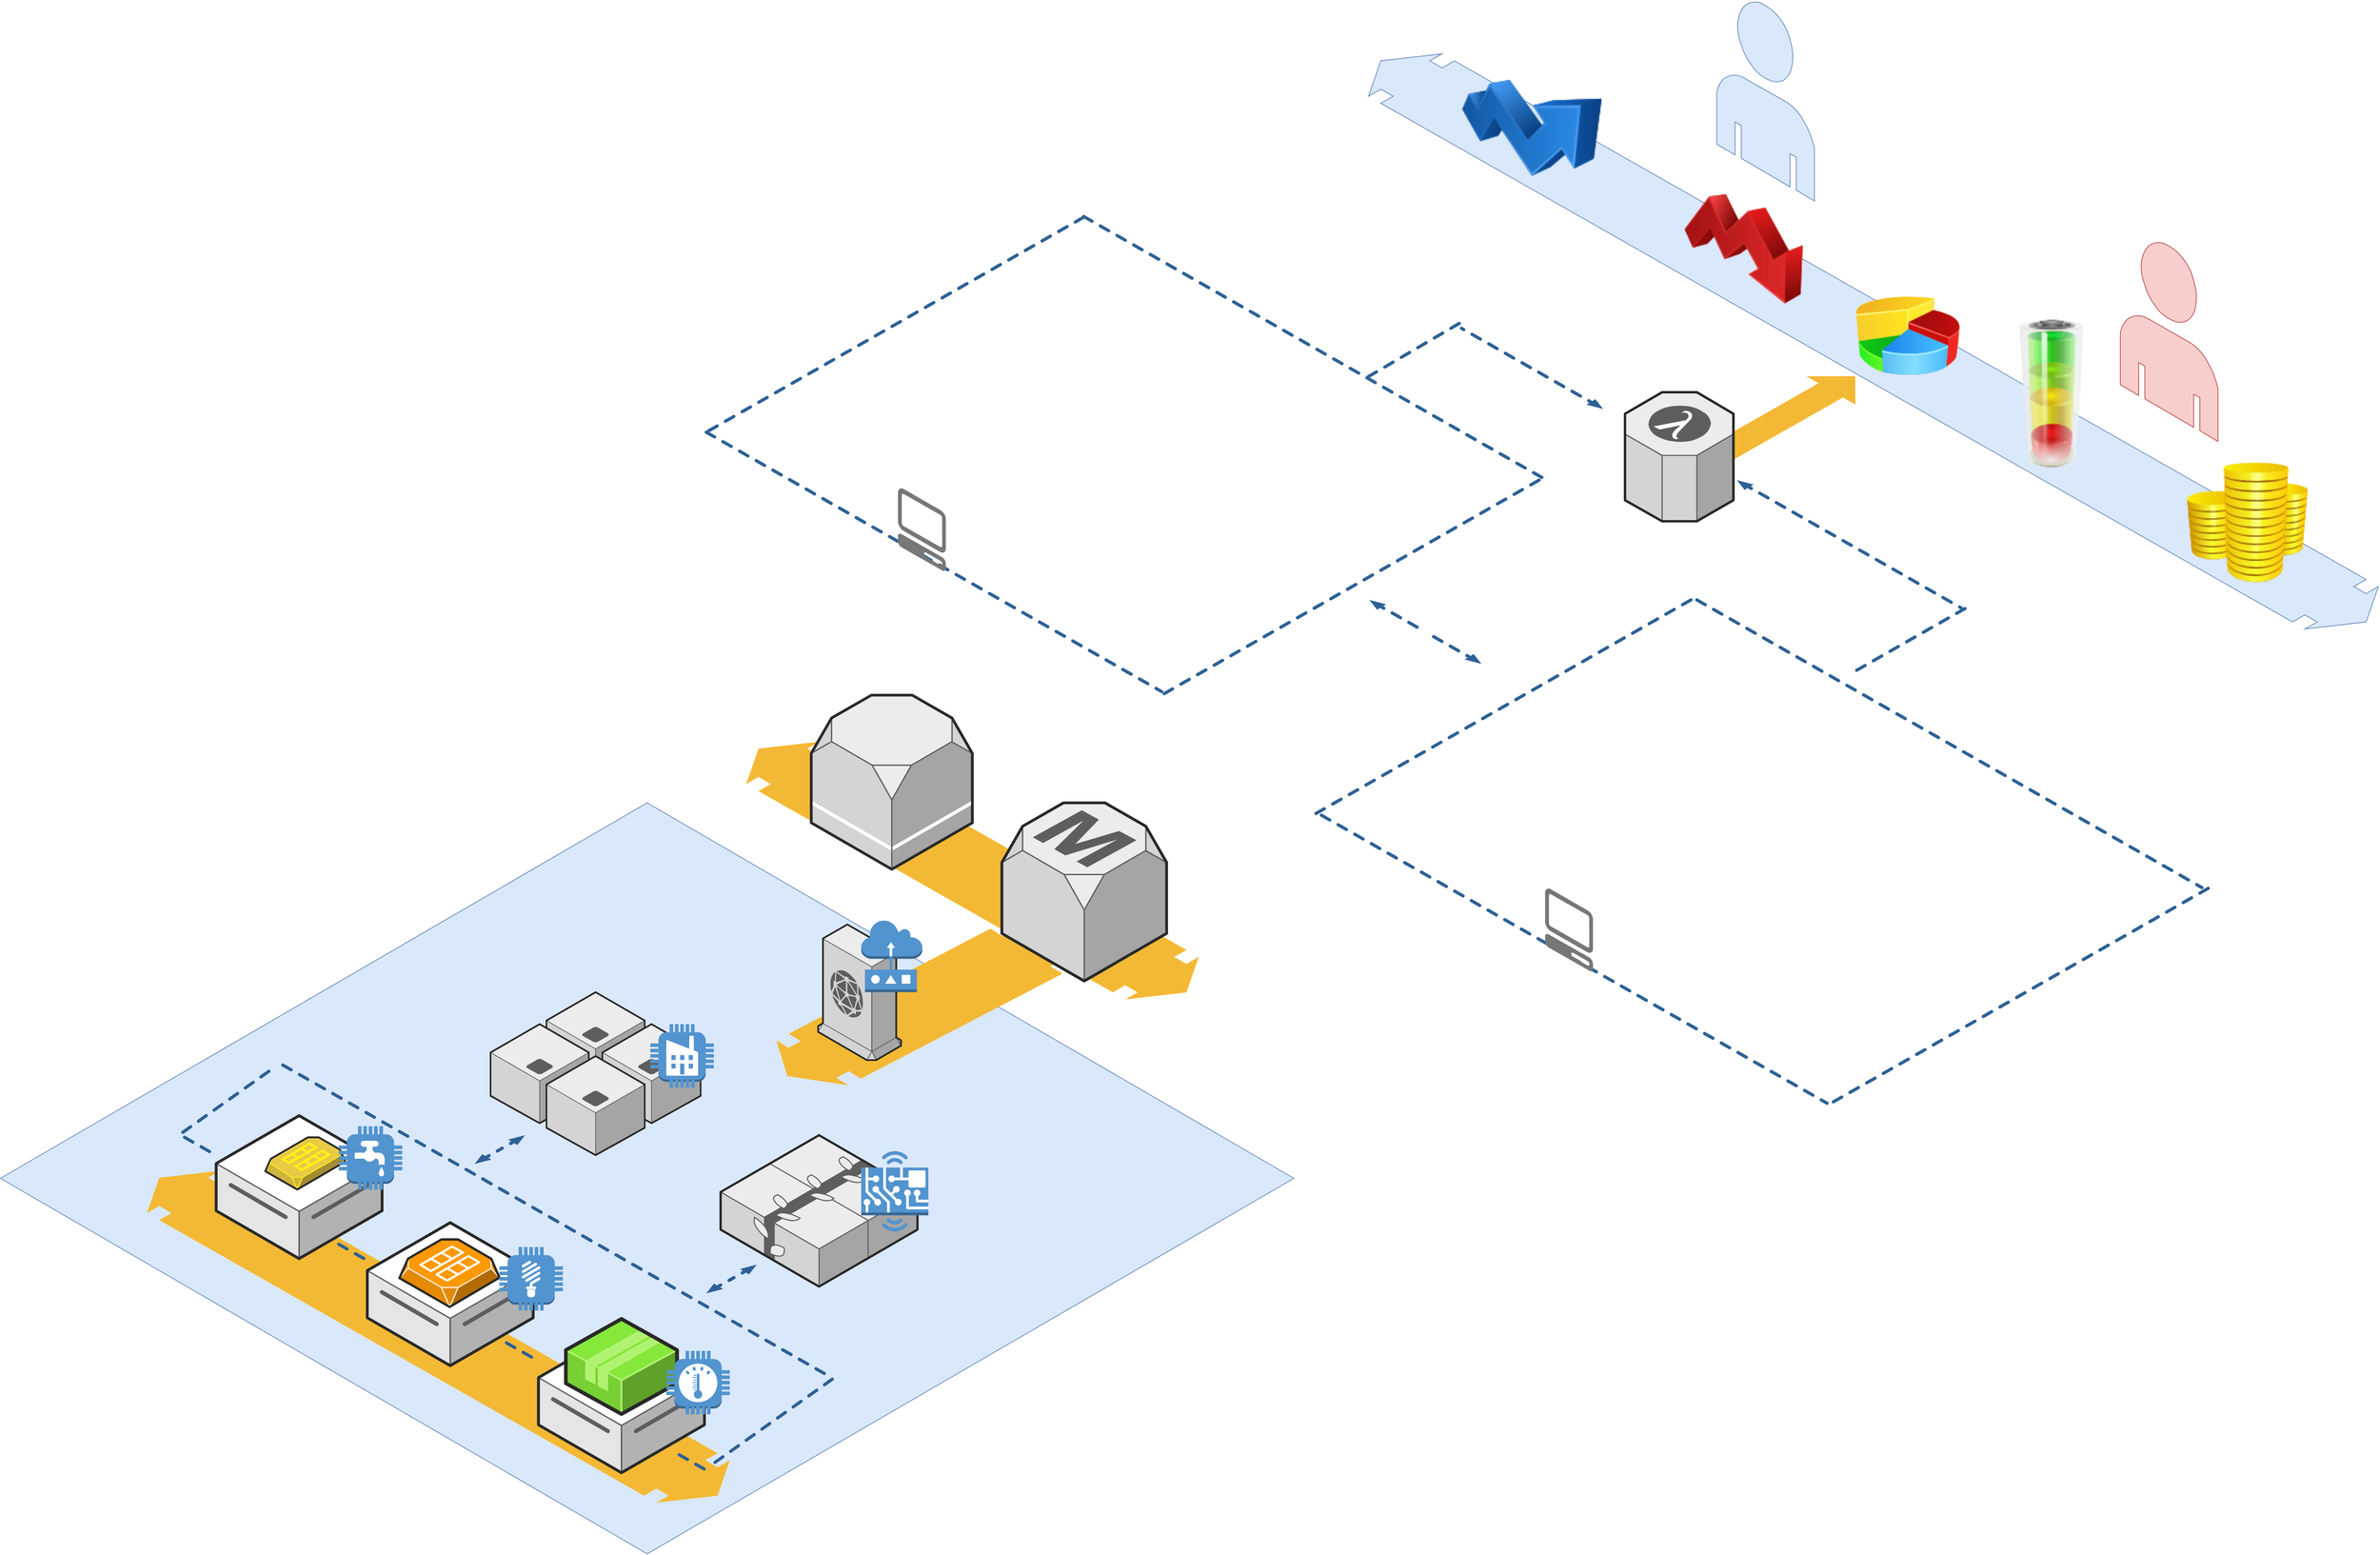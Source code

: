 <mxfile version="17.4.6" type="github">
  <diagram name="Page-1" id="aaaa8250-4180-3840-79b5-4cada1eebb92">
    <mxGraphModel dx="4886" dy="3048" grid="1" gridSize="10" guides="1" tooltips="1" connect="1" arrows="1" fold="1" page="1" pageScale="1" pageWidth="850" pageHeight="1100" background="none" math="0" shadow="0">
      <root>
        <mxCell id="0" />
        <mxCell id="1" parent="0" />
        <mxCell id="wbPkBzlgyK-gbSIn6uKV-24" value="" style="verticalLabelPosition=bottom;html=1;verticalAlign=top;strokeWidth=1;align=center;outlineConnect=0;dashed=0;outlineConnect=0;shape=mxgraph.aws3d.spot2;fillColor=#dae8fc;strokeColor=#6c8ebf;aspect=fixed;shadow=0;sketch=0;" vertex="1" parent="1">
          <mxGeometry x="-673.41" y="1114" width="1618.91" height="940" as="geometry" />
        </mxCell>
        <mxCell id="wbPkBzlgyK-gbSIn6uKV-121" value="" style="verticalLabelPosition=bottom;html=1;verticalAlign=top;strokeWidth=1;align=center;outlineConnect=0;dashed=0;outlineConnect=0;shape=mxgraph.aws3d.flatDoubleEdge2;strokeColor=none;fillColor=#F4B934;aspect=fixed;shadow=0;sketch=0;fontSize=38;" vertex="1" parent="1">
          <mxGeometry x="-490" y="1574.42" width="729.58" height="415.58" as="geometry" />
        </mxCell>
        <mxCell id="wbPkBzlgyK-gbSIn6uKV-47" value="" style="group" vertex="1" connectable="0" parent="1">
          <mxGeometry x="-60" y="1351" width="282.8" height="224" as="geometry" />
        </mxCell>
        <mxCell id="wbPkBzlgyK-gbSIn6uKV-43" value="" style="verticalLabelPosition=bottom;html=1;verticalAlign=top;strokeWidth=1;align=center;outlineConnect=0;dashed=0;outlineConnect=0;shape=mxgraph.aws3d.application_server;fillColor=#ECECEC;strokeColor=#5E5E5E;aspect=fixed;shadow=0;sketch=0;" vertex="1" parent="wbPkBzlgyK-gbSIn6uKV-47">
          <mxGeometry x="70" width="123" height="124" as="geometry" />
        </mxCell>
        <mxCell id="wbPkBzlgyK-gbSIn6uKV-44" value="" style="verticalLabelPosition=bottom;html=1;verticalAlign=top;strokeWidth=1;align=center;outlineConnect=0;dashed=0;outlineConnect=0;shape=mxgraph.aws3d.application_server;fillColor=#ECECEC;strokeColor=#5E5E5E;aspect=fixed;shadow=0;sketch=0;" vertex="1" parent="wbPkBzlgyK-gbSIn6uKV-47">
          <mxGeometry y="40" width="123" height="124" as="geometry" />
        </mxCell>
        <mxCell id="wbPkBzlgyK-gbSIn6uKV-45" value="" style="verticalLabelPosition=bottom;html=1;verticalAlign=top;strokeWidth=1;align=center;outlineConnect=0;dashed=0;outlineConnect=0;shape=mxgraph.aws3d.application_server;fillColor=#ECECEC;strokeColor=#5E5E5E;aspect=fixed;shadow=0;sketch=0;" vertex="1" parent="wbPkBzlgyK-gbSIn6uKV-47">
          <mxGeometry x="140" y="40" width="123" height="124" as="geometry" />
        </mxCell>
        <mxCell id="wbPkBzlgyK-gbSIn6uKV-46" value="" style="verticalLabelPosition=bottom;html=1;verticalAlign=top;strokeWidth=1;align=center;outlineConnect=0;dashed=0;outlineConnect=0;shape=mxgraph.aws3d.application_server;fillColor=#ECECEC;strokeColor=#5E5E5E;aspect=fixed;shadow=0;sketch=0;" vertex="1" parent="wbPkBzlgyK-gbSIn6uKV-47">
          <mxGeometry x="70" y="80" width="123" height="124" as="geometry" />
        </mxCell>
        <mxCell id="wbPkBzlgyK-gbSIn6uKV-63" value="" style="outlineConnect=0;dashed=0;verticalLabelPosition=bottom;verticalAlign=top;align=center;html=1;shape=mxgraph.aws3.factory;fillColor=#5294CF;gradientColor=none;shadow=0;sketch=0;" vertex="1" parent="wbPkBzlgyK-gbSIn6uKV-47">
          <mxGeometry x="200" y="40" width="79.5" height="79.5" as="geometry" />
        </mxCell>
        <mxCell id="wbPkBzlgyK-gbSIn6uKV-55" value="" style="verticalLabelPosition=bottom;html=1;verticalAlign=top;strokeWidth=1;align=center;outlineConnect=0;dashed=0;outlineConnect=0;shape=mxgraph.aws3d.dataServer;strokeColor=#5E5E5E;aspect=fixed;shadow=0;sketch=0;" vertex="1" parent="1">
          <mxGeometry x="-403.45" y="1505.5" width="207.71" height="179" as="geometry" />
        </mxCell>
        <mxCell id="wbPkBzlgyK-gbSIn6uKV-57" value="" style="verticalLabelPosition=bottom;html=1;verticalAlign=top;strokeWidth=1;align=center;outlineConnect=0;dashed=0;outlineConnect=0;shape=mxgraph.aws3d.ami;aspect=fixed;fillColor=#E8CA45;strokeColor=#FFF215;shadow=0;sketch=0;" vertex="1" parent="1">
          <mxGeometry x="-342" y="1532.65" width="100.21" height="65.35" as="geometry" />
        </mxCell>
        <mxCell id="wbPkBzlgyK-gbSIn6uKV-61" value="" style="group" vertex="1" connectable="0" parent="1">
          <mxGeometry x="-214.32" y="1639.5" width="244.88" height="179" as="geometry" />
        </mxCell>
        <mxCell id="wbPkBzlgyK-gbSIn6uKV-58" value="" style="verticalLabelPosition=bottom;html=1;verticalAlign=top;strokeWidth=1;align=center;outlineConnect=0;dashed=0;outlineConnect=0;shape=mxgraph.aws3d.dataServer;strokeColor=#5E5E5E;aspect=fixed;shadow=0;sketch=0;" vertex="1" parent="wbPkBzlgyK-gbSIn6uKV-61">
          <mxGeometry width="207.71" height="179" as="geometry" />
        </mxCell>
        <mxCell id="wbPkBzlgyK-gbSIn6uKV-60" value="" style="verticalLabelPosition=bottom;html=1;verticalAlign=top;strokeWidth=1;align=center;outlineConnect=0;dashed=0;outlineConnect=0;shape=mxgraph.aws3d.ami2;aspect=fixed;fillColor=#FF9900;strokeColor=#ffffff;shadow=0;sketch=0;" vertex="1" parent="wbPkBzlgyK-gbSIn6uKV-61">
          <mxGeometry x="40.32" y="21" width="125.06" height="84.5" as="geometry" />
        </mxCell>
        <mxCell id="wbPkBzlgyK-gbSIn6uKV-41" value="" style="outlineConnect=0;dashed=0;verticalLabelPosition=bottom;verticalAlign=top;align=center;html=1;shape=mxgraph.aws3.lightbulb;fillColor=#5294CF;gradientColor=none;shadow=0;sketch=0;" vertex="1" parent="wbPkBzlgyK-gbSIn6uKV-61">
          <mxGeometry x="165.38" y="30.5" width="79.5" height="79.5" as="geometry" />
        </mxCell>
        <mxCell id="wbPkBzlgyK-gbSIn6uKV-40" value="" style="outlineConnect=0;dashed=0;verticalLabelPosition=bottom;verticalAlign=top;align=center;html=1;shape=mxgraph.aws3.utility;fillColor=#5294CF;gradientColor=none;shadow=0;sketch=0;" vertex="1" parent="1">
          <mxGeometry x="-250" y="1518.75" width="79.5" height="79.5" as="geometry" />
        </mxCell>
        <mxCell id="wbPkBzlgyK-gbSIn6uKV-62" value="" style="group" vertex="1" connectable="0" parent="1">
          <mxGeometry y="1760" width="374.14" height="273.56" as="geometry" />
        </mxCell>
        <mxCell id="wbPkBzlgyK-gbSIn6uKV-54" value="" style="verticalLabelPosition=bottom;html=1;verticalAlign=top;strokeWidth=1;align=center;outlineConnect=0;dashed=0;outlineConnect=0;shape=mxgraph.aws3d.dataServer;strokeColor=#5E5E5E;aspect=fixed;shadow=0;sketch=0;" vertex="1" parent="wbPkBzlgyK-gbSIn6uKV-62">
          <mxGeometry y="13.5" width="207.71" height="179" as="geometry" />
        </mxCell>
        <mxCell id="wbPkBzlgyK-gbSIn6uKV-29" value="" style="verticalLabelPosition=bottom;html=1;verticalAlign=top;strokeWidth=1;align=center;outlineConnect=0;dashed=0;outlineConnect=0;shape=mxgraph.aws3d.application2;fillColor=#86E83A;strokeColor=#B0F373;aspect=fixed;shadow=0;sketch=0;" vertex="1" parent="wbPkBzlgyK-gbSIn6uKV-62">
          <mxGeometry x="34.26" width="139.2" height="119" as="geometry" />
        </mxCell>
        <mxCell id="wbPkBzlgyK-gbSIn6uKV-42" value="" style="outlineConnect=0;dashed=0;verticalLabelPosition=bottom;verticalAlign=top;align=center;html=1;shape=mxgraph.aws3.thermostat;fillColor=#5294CF;gradientColor=none;shadow=0;sketch=0;" vertex="1" parent="wbPkBzlgyK-gbSIn6uKV-62">
          <mxGeometry x="160" y="40" width="79.5" height="79.5" as="geometry" />
        </mxCell>
        <mxCell id="wbPkBzlgyK-gbSIn6uKV-125" value="" style="verticalLabelPosition=bottom;html=1;verticalAlign=top;strokeWidth=1;align=center;outlineConnect=0;dashed=0;outlineConnect=0;shape=mxgraph.aws3d.dashedArrowlessEdge2;strokeColor=#2D6195;aspect=fixed;shadow=0;sketch=0;fontSize=38;" vertex="1" parent="wbPkBzlgyK-gbSIn6uKV-62">
          <mxGeometry x="176.11" y="170" width="31.6" height="18" as="geometry" />
        </mxCell>
        <mxCell id="wbPkBzlgyK-gbSIn6uKV-127" value="" style="verticalLabelPosition=bottom;html=1;verticalAlign=top;strokeWidth=1;align=center;outlineConnect=0;dashed=0;outlineConnect=0;shape=mxgraph.aws3d.dashedArrowlessEdge2;strokeColor=#2D6195;aspect=fixed;shadow=0;sketch=0;fontSize=38;rotation=-65;" vertex="1" parent="wbPkBzlgyK-gbSIn6uKV-62">
          <mxGeometry x="216.14" y="81.94" width="158" height="90" as="geometry" />
        </mxCell>
        <mxCell id="wbPkBzlgyK-gbSIn6uKV-76" value="" style="group" vertex="1" connectable="0" parent="1">
          <mxGeometry x="228" y="1530" width="260" height="207.5" as="geometry" />
        </mxCell>
        <mxCell id="1a8abee3a6cfdf20-19" value="" style="verticalLabelPosition=bottom;html=1;verticalAlign=top;strokeWidth=1;dashed=0;shape=mxgraph.aws3d.elasticBeanstalk;fillColor=#ECECEC;strokeColor=#5E5E5E;aspect=fixed;rounded=1;shadow=0;comic=0;fontSize=12" parent="wbPkBzlgyK-gbSIn6uKV-76" vertex="1">
          <mxGeometry width="246.35" height="189.5" as="geometry" />
        </mxCell>
        <mxCell id="wbPkBzlgyK-gbSIn6uKV-72" value="" style="outlineConnect=0;dashed=0;verticalLabelPosition=bottom;verticalAlign=top;align=center;html=1;shape=mxgraph.aws3.hardware_board;fillColor=#5294CF;gradientColor=none;shadow=0;sketch=0;" vertex="1" parent="wbPkBzlgyK-gbSIn6uKV-76">
          <mxGeometry x="176" y="20" width="84" height="100.5" as="geometry" />
        </mxCell>
        <mxCell id="wbPkBzlgyK-gbSIn6uKV-103" value="" style="group" vertex="1" connectable="0" parent="1">
          <mxGeometry x="210" y="380" width="1508.23" height="740" as="geometry" />
        </mxCell>
        <mxCell id="wbPkBzlgyK-gbSIn6uKV-86" value="" style="verticalLabelPosition=bottom;html=1;verticalAlign=top;strokeWidth=1;align=center;outlineConnect=0;outlineConnect=0;shape=mxgraph.aws3d.dashedArrowlessEdge2;strokeColor=#2D6195;aspect=fixed;shadow=0;sketch=0;" vertex="1" parent="wbPkBzlgyK-gbSIn6uKV-103">
          <mxGeometry y="270" width="570" height="324.68" as="geometry" />
        </mxCell>
        <mxCell id="wbPkBzlgyK-gbSIn6uKV-88" value="" style="verticalLabelPosition=bottom;html=1;verticalAlign=top;strokeWidth=1;align=center;outlineConnect=0;dashed=0;outlineConnect=0;shape=mxgraph.aws3d.dashedArrowlessEdge2;strokeColor=#2D6195;aspect=fixed;shadow=0;sketch=0;" vertex="1" parent="wbPkBzlgyK-gbSIn6uKV-103">
          <mxGeometry x="472.44" width="579.34" height="330" as="geometry" />
        </mxCell>
        <mxCell id="wbPkBzlgyK-gbSIn6uKV-94" value="" style="verticalLabelPosition=bottom;html=1;verticalAlign=top;strokeWidth=1;align=center;outlineConnect=0;dashed=0;outlineConnect=0;shape=mxgraph.aws3d.dashedArrowlessEdge2;strokeColor=#2D6195;aspect=fixed;shadow=0;sketch=0;direction=south;" vertex="1" parent="wbPkBzlgyK-gbSIn6uKV-103">
          <mxGeometry y="0.89" width="472.44" height="269.11" as="geometry" />
        </mxCell>
        <mxCell id="wbPkBzlgyK-gbSIn6uKV-95" value="" style="verticalLabelPosition=bottom;html=1;verticalAlign=top;strokeWidth=1;align=center;outlineConnect=0;dashed=0;outlineConnect=0;shape=mxgraph.aws3d.dashedArrowlessEdge2;strokeColor=#2D6195;aspect=fixed;shadow=0;sketch=0;direction=south;" vertex="1" parent="wbPkBzlgyK-gbSIn6uKV-103">
          <mxGeometry x="570" y="330" width="472.44" height="269.11" as="geometry" />
        </mxCell>
        <mxCell id="wbPkBzlgyK-gbSIn6uKV-109" value="" style="verticalLabelPosition=bottom;html=1;verticalAlign=top;strokeWidth=1;align=center;outlineConnect=0;dashed=0;outlineConnect=0;shape=mxgraph.aws3d.client;aspect=fixed;strokeColor=none;fillColor=#777777;shadow=0;sketch=0;" vertex="1" parent="wbPkBzlgyK-gbSIn6uKV-103">
          <mxGeometry x="240" y="340" width="60" height="104" as="geometry" />
        </mxCell>
        <mxCell id="wbPkBzlgyK-gbSIn6uKV-203" value="" style="verticalLabelPosition=bottom;html=1;verticalAlign=top;strokeWidth=1;align=center;outlineConnect=0;dashed=0;outlineConnect=0;shape=mxgraph.aws3d.dashedArrowlessEdge2;strokeColor=#2D6195;aspect=fixed;shadow=0;sketch=0;fontSize=38;rotation=-60;" vertex="1" parent="wbPkBzlgyK-gbSIn6uKV-103">
          <mxGeometry x="828.13" y="131.49" width="120" height="68.35" as="geometry" />
        </mxCell>
        <mxCell id="wbPkBzlgyK-gbSIn6uKV-207" value="" style="verticalLabelPosition=bottom;html=1;verticalAlign=top;strokeWidth=1;align=center;outlineConnect=0;dashed=0;outlineConnect=0;shape=mxgraph.aws3d.flatEdge2;strokeColor=none;fillColor=#F4B934;aspect=fixed;shadow=0;sketch=0;fontSize=38;" vertex="1" parent="wbPkBzlgyK-gbSIn6uKV-103">
          <mxGeometry x="1210" y="200" width="228.23" height="130" as="geometry" />
        </mxCell>
        <mxCell id="wbPkBzlgyK-gbSIn6uKV-104" value="" style="group" vertex="1" connectable="0" parent="1">
          <mxGeometry x="970" y="860" width="1146.93" height="630.11" as="geometry" />
        </mxCell>
        <mxCell id="wbPkBzlgyK-gbSIn6uKV-87" value="" style="verticalLabelPosition=bottom;html=1;verticalAlign=top;strokeWidth=1;align=center;outlineConnect=0;dashed=0;outlineConnect=0;shape=mxgraph.aws3d.dashedArrowlessEdge2;strokeColor=#2D6195;aspect=fixed;shadow=0;sketch=0;" vertex="1" parent="wbPkBzlgyK-gbSIn6uKV-104">
          <mxGeometry x="10" y="269.5" width="632.88" height="360.5" as="geometry" />
        </mxCell>
        <mxCell id="wbPkBzlgyK-gbSIn6uKV-89" value="" style="verticalLabelPosition=bottom;html=1;verticalAlign=top;strokeWidth=1;align=center;outlineConnect=0;dashed=0;outlineConnect=0;shape=mxgraph.aws3d.dashedArrowlessEdge2;strokeColor=#2D6195;aspect=fixed;shadow=0;sketch=0;" vertex="1" parent="wbPkBzlgyK-gbSIn6uKV-104">
          <mxGeometry x="480" width="632" height="360" as="geometry" />
        </mxCell>
        <mxCell id="wbPkBzlgyK-gbSIn6uKV-97" value="" style="verticalLabelPosition=bottom;html=1;verticalAlign=top;strokeWidth=1;align=center;outlineConnect=0;dashed=0;outlineConnect=0;shape=mxgraph.aws3d.dashedArrowlessEdge2;strokeColor=#2D6195;aspect=fixed;shadow=0;sketch=0;direction=south;" vertex="1" parent="wbPkBzlgyK-gbSIn6uKV-104">
          <mxGeometry width="472.44" height="269.11" as="geometry" />
        </mxCell>
        <mxCell id="wbPkBzlgyK-gbSIn6uKV-98" value="" style="verticalLabelPosition=bottom;html=1;verticalAlign=top;strokeWidth=1;align=center;outlineConnect=0;dashed=0;outlineConnect=0;shape=mxgraph.aws3d.dashedArrowlessEdge2;strokeColor=#2D6195;aspect=fixed;shadow=0;sketch=0;direction=south;" vertex="1" parent="wbPkBzlgyK-gbSIn6uKV-104">
          <mxGeometry x="647.56" y="361" width="472.44" height="269.11" as="geometry" />
        </mxCell>
        <mxCell id="wbPkBzlgyK-gbSIn6uKV-117" value="" style="verticalLabelPosition=bottom;html=1;verticalAlign=top;strokeWidth=1;align=center;outlineConnect=0;dashed=0;outlineConnect=0;shape=mxgraph.aws3d.client;aspect=fixed;strokeColor=none;fillColor=#777777;shadow=0;sketch=0;" vertex="1" parent="wbPkBzlgyK-gbSIn6uKV-104">
          <mxGeometry x="290" y="361" width="60" height="104" as="geometry" />
        </mxCell>
        <mxCell id="wbPkBzlgyK-gbSIn6uKV-177" value="" style="verticalLabelPosition=bottom;html=1;verticalAlign=top;strokeWidth=1;align=center;outlineConnect=0;dashed=0;outlineConnect=0;shape=mxgraph.aws3d.dashedEdge2;strokeColor=#2D6195;aspect=fixed;shadow=0;sketch=0;fontSize=38;flipH=1;direction=west;" vertex="1" parent="wbPkBzlgyK-gbSIn6uKV-104">
          <mxGeometry x="140" y="40" width="70.22" height="40" as="geometry" />
        </mxCell>
        <mxCell id="wbPkBzlgyK-gbSIn6uKV-205" value="" style="verticalLabelPosition=bottom;html=1;verticalAlign=top;strokeWidth=1;align=center;outlineConnect=0;dashed=0;outlineConnect=0;shape=mxgraph.aws3d.dashedArrowlessEdge2;strokeColor=#2D6195;aspect=fixed;shadow=0;sketch=0;fontSize=38;flipV=1;" vertex="1" parent="wbPkBzlgyK-gbSIn6uKV-104">
          <mxGeometry x="680" y="10" width="136.93" height="78" as="geometry" />
        </mxCell>
        <mxCell id="wbPkBzlgyK-gbSIn6uKV-108" value="" style="verticalLabelPosition=bottom;html=1;verticalAlign=top;strokeWidth=1;align=center;outlineConnect=0;dashed=0;outlineConnect=0;shape=mxgraph.aws3d.flatDoubleEdge2;strokeColor=none;fillColor=#F4B934;aspect=fixed;shadow=0;sketch=0;" vertex="1" parent="1">
          <mxGeometry x="260" y="1037.34" width="566.45" height="322.66" as="geometry" />
        </mxCell>
        <mxCell id="wbPkBzlgyK-gbSIn6uKV-107" value="" style="verticalLabelPosition=bottom;html=1;verticalAlign=top;strokeWidth=1;align=center;outlineConnect=0;dashed=0;outlineConnect=0;shape=mxgraph.aws3d.rds;fillColor=#ECECEC;strokeColor=#5E5E5E;aspect=fixed;shadow=0;sketch=0;" vertex="1" parent="1">
          <mxGeometry x="341.44" y="979.11" width="201.61" height="218" as="geometry" />
        </mxCell>
        <mxCell id="wbPkBzlgyK-gbSIn6uKV-124" value="" style="verticalLabelPosition=bottom;html=1;verticalAlign=top;strokeWidth=1;align=center;outlineConnect=0;dashed=0;outlineConnect=0;shape=mxgraph.aws3d.dashedArrowlessEdge2;strokeColor=#2D6195;aspect=fixed;shadow=0;sketch=0;fontSize=38;" vertex="1" parent="1">
          <mxGeometry x="-320" y="1442.22" width="680.79" height="387.78" as="geometry" />
        </mxCell>
        <mxCell id="wbPkBzlgyK-gbSIn6uKV-129" value="" style="group" vertex="1" connectable="0" parent="1">
          <mxGeometry x="210.0" y="1692" width="63.2" height="36" as="geometry" />
        </mxCell>
        <mxCell id="wbPkBzlgyK-gbSIn6uKV-126" value="" style="verticalLabelPosition=bottom;html=1;verticalAlign=top;strokeWidth=1;align=center;outlineConnect=0;dashed=0;outlineConnect=0;shape=mxgraph.aws3d.dashedEdge2;strokeColor=#2D6195;aspect=fixed;shadow=0;sketch=0;fontSize=38;" vertex="1" parent="wbPkBzlgyK-gbSIn6uKV-129">
          <mxGeometry x="31.6" width="31.6" height="18" as="geometry" />
        </mxCell>
        <mxCell id="wbPkBzlgyK-gbSIn6uKV-128" value="" style="verticalLabelPosition=bottom;html=1;verticalAlign=top;strokeWidth=1;align=center;outlineConnect=0;dashed=0;outlineConnect=0;shape=mxgraph.aws3d.dashedEdge2;strokeColor=#2D6195;aspect=fixed;shadow=0;sketch=0;fontSize=38;direction=west;" vertex="1" parent="wbPkBzlgyK-gbSIn6uKV-129">
          <mxGeometry y="18" width="31.6" height="18" as="geometry" />
        </mxCell>
        <mxCell id="wbPkBzlgyK-gbSIn6uKV-130" value="" style="group" vertex="1" connectable="0" parent="1">
          <mxGeometry x="-80.0" y="1530" width="63.2" height="36" as="geometry" />
        </mxCell>
        <mxCell id="wbPkBzlgyK-gbSIn6uKV-131" value="" style="verticalLabelPosition=bottom;html=1;verticalAlign=top;strokeWidth=1;align=center;outlineConnect=0;dashed=0;outlineConnect=0;shape=mxgraph.aws3d.dashedEdge2;strokeColor=#2D6195;aspect=fixed;shadow=0;sketch=0;fontSize=38;" vertex="1" parent="wbPkBzlgyK-gbSIn6uKV-130">
          <mxGeometry x="31.6" width="31.6" height="18" as="geometry" />
        </mxCell>
        <mxCell id="wbPkBzlgyK-gbSIn6uKV-132" value="" style="verticalLabelPosition=bottom;html=1;verticalAlign=top;strokeWidth=1;align=center;outlineConnect=0;dashed=0;outlineConnect=0;shape=mxgraph.aws3d.dashedEdge2;strokeColor=#2D6195;aspect=fixed;shadow=0;sketch=0;fontSize=38;direction=west;" vertex="1" parent="wbPkBzlgyK-gbSIn6uKV-130">
          <mxGeometry y="18" width="31.6" height="18" as="geometry" />
        </mxCell>
        <mxCell id="wbPkBzlgyK-gbSIn6uKV-143" value="" style="verticalLabelPosition=bottom;html=1;verticalAlign=top;strokeWidth=1;align=center;outlineConnect=0;dashed=0;outlineConnect=0;shape=mxgraph.aws3d.dashedArrowlessEdge2;strokeColor=#2D6195;aspect=fixed;shadow=0;sketch=0;fontSize=38;rotation=-65;" vertex="1" parent="1">
          <mxGeometry x="-448.99" y="1449.08" width="125.08" height="71.25" as="geometry" />
        </mxCell>
        <mxCell id="wbPkBzlgyK-gbSIn6uKV-157" value="" style="verticalLabelPosition=bottom;html=1;verticalAlign=top;strokeWidth=1;align=center;outlineConnect=0;dashed=0;outlineConnect=0;shape=mxgraph.aws3d.dashedArrowlessEdge2;strokeColor=#2D6195;aspect=fixed;shadow=0;sketch=0;fontSize=38;" vertex="1" parent="1">
          <mxGeometry x="-443" y="1532.65" width="36.87" height="21" as="geometry" />
        </mxCell>
        <mxCell id="wbPkBzlgyK-gbSIn6uKV-160" value="" style="verticalLabelPosition=bottom;html=1;verticalAlign=top;strokeWidth=1;align=center;outlineConnect=0;dashed=0;outlineConnect=0;shape=mxgraph.aws3d.flatDoubleEdge2;strokeColor=none;fillColor=#F4B934;aspect=fixed;shadow=0;sketch=0;fontSize=38;direction=west;flipV=1;rotation=2;" vertex="1" parent="1">
          <mxGeometry x="299.41" y="1259.91" width="370.31" height="210.93" as="geometry" />
        </mxCell>
        <mxCell id="wbPkBzlgyK-gbSIn6uKV-158" value="" style="verticalLabelPosition=bottom;html=1;verticalAlign=top;strokeWidth=1;align=center;outlineConnect=0;dashed=0;outlineConnect=0;shape=mxgraph.aws3d.dashedArrowlessEdge2;strokeColor=#2D6195;aspect=fixed;shadow=0;sketch=0;fontSize=38;" vertex="1" parent="1">
          <mxGeometry x="-40" y="1790" width="31.6" height="18" as="geometry" />
        </mxCell>
        <mxCell id="wbPkBzlgyK-gbSIn6uKV-159" value="" style="verticalLabelPosition=bottom;html=1;verticalAlign=top;strokeWidth=1;align=center;outlineConnect=0;dashed=0;outlineConnect=0;shape=mxgraph.aws3d.dashedArrowlessEdge2;strokeColor=#2D6195;aspect=fixed;shadow=0;sketch=0;fontSize=38;" vertex="1" parent="1">
          <mxGeometry x="-250" y="1666.5" width="31.6" height="18" as="geometry" />
        </mxCell>
        <mxCell id="wbPkBzlgyK-gbSIn6uKV-77" value="" style="verticalLabelPosition=bottom;html=1;verticalAlign=top;strokeWidth=1;align=center;outlineConnect=0;dashed=0;outlineConnect=0;shape=mxgraph.aws3d.cloudfront;fillColor=#ECECEC;strokeColor=#5E5E5E;aspect=fixed;shadow=0;sketch=0;" vertex="1" parent="1">
          <mxGeometry x="350" y="1266.2" width="103.8" height="169.8" as="geometry" />
        </mxCell>
        <mxCell id="wbPkBzlgyK-gbSIn6uKV-106" value="" style="verticalLabelPosition=bottom;html=1;verticalAlign=top;strokeWidth=1;align=center;outlineConnect=0;dashed=0;outlineConnect=0;shape=mxgraph.aws3d.rdsMaster;fillColor=#ECECEC;strokeColor=#5E5E5E;aspect=fixed;shadow=0;sketch=0;" vertex="1" parent="1">
          <mxGeometry x="580" y="1114" width="206.23" height="223" as="geometry" />
        </mxCell>
        <mxCell id="wbPkBzlgyK-gbSIn6uKV-85" value="" style="outlineConnect=0;dashed=0;verticalLabelPosition=bottom;verticalAlign=top;align=center;html=1;shape=mxgraph.aws3.sensor;fillColor=#5294CF;gradientColor=none;shadow=0;sketch=0;" vertex="1" parent="1">
          <mxGeometry x="404" y="1261" width="76.5" height="90" as="geometry" />
        </mxCell>
        <mxCell id="wbPkBzlgyK-gbSIn6uKV-176" value="" style="verticalLabelPosition=bottom;html=1;verticalAlign=top;strokeWidth=1;align=center;outlineConnect=0;dashed=0;outlineConnect=0;shape=mxgraph.aws3d.dashedEdge2;strokeColor=#2D6195;aspect=fixed;shadow=0;sketch=0;fontSize=38;flipH=1;" vertex="1" parent="1">
          <mxGeometry x="1040" y="860" width="70.22" height="40" as="geometry" />
        </mxCell>
        <mxCell id="wbPkBzlgyK-gbSIn6uKV-185" value="" style="verticalLabelPosition=bottom;html=1;verticalAlign=top;strokeWidth=1;align=center;outlineConnect=0;dashed=0;outlineConnect=0;shape=mxgraph.aws3d.end_user;strokeColor=#6c8ebf;fillColor=#dae8fc;aspect=fixed;shadow=0;sketch=0;fontSize=38;" vertex="1" parent="1">
          <mxGeometry x="1474.85" y="110" width="122.2" height="250.54" as="geometry" />
        </mxCell>
        <mxCell id="wbPkBzlgyK-gbSIn6uKV-196" value="" style="verticalLabelPosition=bottom;html=1;verticalAlign=top;strokeWidth=1;align=center;outlineConnect=0;dashed=0;outlineConnect=0;shape=mxgraph.aws3d.flatDoubleEdge2;strokeColor=#6c8ebf;fillColor=#dae8fc;aspect=fixed;shadow=0;sketch=0;fontSize=38;" vertex="1" parent="1">
          <mxGeometry x="1039" y="176.34" width="1263.99" height="720" as="geometry" />
        </mxCell>
        <mxCell id="wbPkBzlgyK-gbSIn6uKV-186" value="" style="verticalLabelPosition=bottom;html=1;verticalAlign=top;strokeWidth=1;align=center;outlineConnect=0;dashed=0;outlineConnect=0;shape=mxgraph.aws3d.end_user;strokeColor=#b85450;fillColor=#f8cecc;aspect=fixed;shadow=0;sketch=0;fontSize=38;" vertex="1" parent="1">
          <mxGeometry x="1980" y="411.07" width="122.2" height="250.54" as="geometry" />
        </mxCell>
        <mxCell id="wbPkBzlgyK-gbSIn6uKV-187" value="" style="image;html=1;image=img/lib/clip_art/finance/Stock_Down_128x128.png;shadow=0;sketch=0;fontSize=38;" vertex="1" parent="1">
          <mxGeometry x="1429" y="351" width="158" height="138" as="geometry" />
        </mxCell>
        <mxCell id="wbPkBzlgyK-gbSIn6uKV-189" value="" style="image;html=1;image=img/lib/clip_art/finance/Pie_Chart_128x128.png;shadow=0;sketch=0;fontSize=38;" vertex="1" parent="1">
          <mxGeometry x="1649" y="469" width="130" height="120" as="geometry" />
        </mxCell>
        <mxCell id="wbPkBzlgyK-gbSIn6uKV-190" value="" style="image;html=1;image=img/lib/clip_art/finance/Stock_Up_128x128.png;shadow=0;sketch=0;fontSize=38;" vertex="1" parent="1">
          <mxGeometry x="1149" y="209" width="190" height="120" as="geometry" />
        </mxCell>
        <mxCell id="wbPkBzlgyK-gbSIn6uKV-194" value="" style="image;html=1;image=img/lib/clip_art/general/Battery_allstates_128x128.png;shadow=0;sketch=0;fontSize=38;" vertex="1" parent="1">
          <mxGeometry x="1759" y="509" width="270" height="190" as="geometry" />
        </mxCell>
        <mxCell id="wbPkBzlgyK-gbSIn6uKV-195" value="" style="image;html=1;image=img/lib/clip_art/finance/Coins_128x128.png;shadow=0;sketch=0;fontSize=38;" vertex="1" parent="1">
          <mxGeometry x="2039" y="687.28" width="200" height="150.83" as="geometry" />
        </mxCell>
        <mxCell id="wbPkBzlgyK-gbSIn6uKV-200" value="" style="verticalLabelPosition=bottom;html=1;verticalAlign=top;strokeWidth=1;align=center;outlineConnect=0;dashed=0;outlineConnect=0;shape=mxgraph.aws3d.lambda;fillColor=#ECECEC;strokeColor=#5E5E5E;aspect=fixed;shadow=0;sketch=0;fontSize=38;" vertex="1" parent="1">
          <mxGeometry x="1360" y="600" width="135.69" height="161.5" as="geometry" />
        </mxCell>
        <mxCell id="wbPkBzlgyK-gbSIn6uKV-204" value="" style="verticalLabelPosition=bottom;html=1;verticalAlign=top;strokeWidth=1;align=center;outlineConnect=0;dashed=0;outlineConnect=0;shape=mxgraph.aws3d.dashedEdge2;strokeColor=#2D6195;aspect=fixed;shadow=0;sketch=0;fontSize=38;flipV=1;" vertex="1" parent="1">
          <mxGeometry x="1155.35" y="520" width="177.31" height="101" as="geometry" />
        </mxCell>
        <mxCell id="wbPkBzlgyK-gbSIn6uKV-206" value="" style="verticalLabelPosition=bottom;html=1;verticalAlign=top;strokeWidth=1;align=center;outlineConnect=0;dashed=0;outlineConnect=0;shape=mxgraph.aws3d.dashedEdge2;strokeColor=#2D6195;aspect=fixed;shadow=0;sketch=0;fontSize=38;flipV=1;direction=west;" vertex="1" parent="1">
          <mxGeometry x="1500" y="710" width="280.88" height="160" as="geometry" />
        </mxCell>
      </root>
    </mxGraphModel>
  </diagram>
</mxfile>
